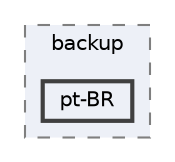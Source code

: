 digraph "resources/lang/vendor/backup/pt-BR"
{
 // LATEX_PDF_SIZE
  bgcolor="transparent";
  edge [fontname=Helvetica,fontsize=10,labelfontname=Helvetica,labelfontsize=10];
  node [fontname=Helvetica,fontsize=10,shape=box,height=0.2,width=0.4];
  compound=true
  subgraph clusterdir_57578f4ecb69cb9972077bef8fcc0dec {
    graph [ bgcolor="#edf0f7", pencolor="grey50", label="backup", fontname=Helvetica,fontsize=10 style="filled,dashed", URL="dir_57578f4ecb69cb9972077bef8fcc0dec.html",tooltip=""]
  dir_0f89bcc8bf71893114585a82a395a67b [label="pt-BR", fillcolor="#edf0f7", color="grey25", style="filled,bold", URL="dir_0f89bcc8bf71893114585a82a395a67b.html",tooltip=""];
  }
}
